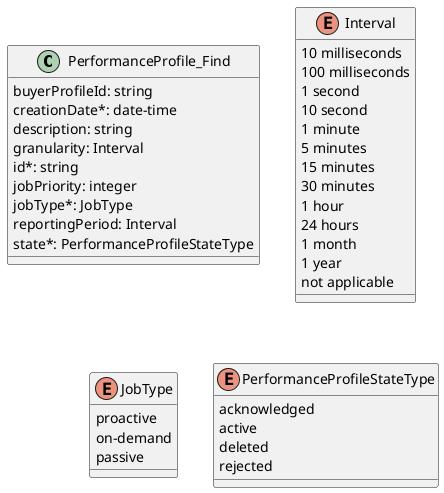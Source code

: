 @startuml useCase2Model

class PerformanceProfile_Find {

    buyerProfileId: string
    creationDate*: date-time
    description: string
    granularity: Interval
    id*: string
    jobPriority: integer
    jobType*: JobType
    reportingPeriod: Interval
    state*: PerformanceProfileStateType
}

enum Interval {

    10 milliseconds
    100 milliseconds
    1 second
    10 second
    1 minute
    5 minutes
    15 minutes
    30 minutes
    1 hour
    24 hours
    1 month
    1 year
    not applicable
}

enum JobType {

    proactive
    on-demand
    passive
}

enum PerformanceProfileStateType {

    acknowledged
    active
    deleted
    rejected
}

@enduml